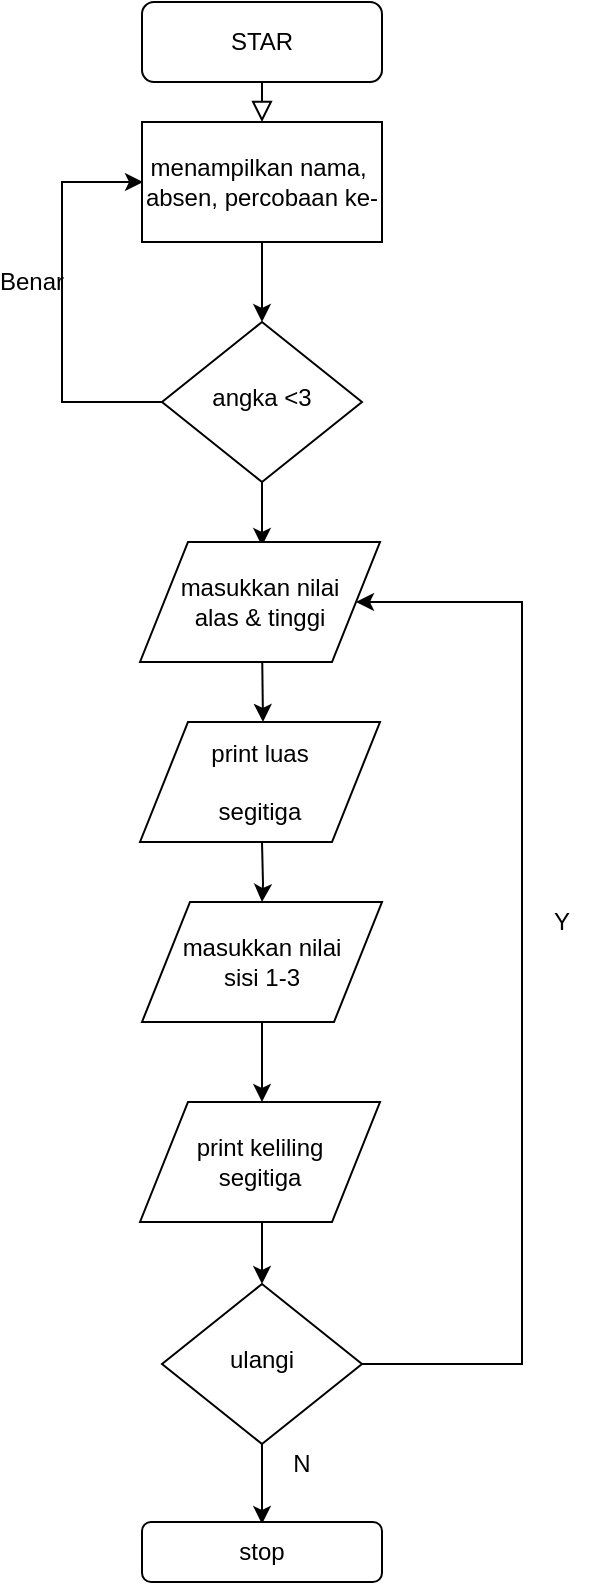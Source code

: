 <mxfile version="12.9.10" type="github">
  <diagram id="C5RBs43oDa-KdzZeNtuy" name="Page-1">
    <mxGraphModel dx="868" dy="482" grid="1" gridSize="10" guides="1" tooltips="1" connect="1" arrows="1" fold="1" page="1" pageScale="1" pageWidth="827" pageHeight="1169" math="0" shadow="0">
      <root>
        <mxCell id="WIyWlLk6GJQsqaUBKTNV-0" />
        <mxCell id="WIyWlLk6GJQsqaUBKTNV-1" parent="WIyWlLk6GJQsqaUBKTNV-0" />
        <mxCell id="WIyWlLk6GJQsqaUBKTNV-2" value="" style="rounded=0;html=1;jettySize=auto;orthogonalLoop=1;fontSize=11;endArrow=block;endFill=0;endSize=8;strokeWidth=1;shadow=0;labelBackgroundColor=none;edgeStyle=orthogonalEdgeStyle;" parent="WIyWlLk6GJQsqaUBKTNV-1" source="WIyWlLk6GJQsqaUBKTNV-3" edge="1">
          <mxGeometry relative="1" as="geometry">
            <mxPoint x="170" y="130" as="targetPoint" />
          </mxGeometry>
        </mxCell>
        <mxCell id="WIyWlLk6GJQsqaUBKTNV-3" value="STAR" style="rounded=1;whiteSpace=wrap;html=1;fontSize=12;glass=0;strokeWidth=1;shadow=0;" parent="WIyWlLk6GJQsqaUBKTNV-1" vertex="1">
          <mxGeometry x="110" y="70" width="120" height="40" as="geometry" />
        </mxCell>
        <mxCell id="-f3DcMSsLJ35n2mf3U7n-2" style="edgeStyle=orthogonalEdgeStyle;rounded=0;orthogonalLoop=1;jettySize=auto;html=1;" edge="1" parent="WIyWlLk6GJQsqaUBKTNV-1" source="WIyWlLk6GJQsqaUBKTNV-10">
          <mxGeometry relative="1" as="geometry">
            <mxPoint x="110.5" y="160" as="targetPoint" />
            <Array as="points">
              <mxPoint x="70" y="270" />
              <mxPoint x="70" y="160" />
            </Array>
          </mxGeometry>
        </mxCell>
        <mxCell id="WIyWlLk6GJQsqaUBKTNV-10" value="angka &amp;lt;3" style="rhombus;whiteSpace=wrap;html=1;shadow=0;fontFamily=Helvetica;fontSize=12;align=center;strokeWidth=1;spacing=6;spacingTop=-4;" parent="WIyWlLk6GJQsqaUBKTNV-1" vertex="1">
          <mxGeometry x="120" y="230" width="100" height="80" as="geometry" />
        </mxCell>
        <mxCell id="nWGJUwEd8Jo88T0-Rqaq-0" value="" style="endArrow=classic;html=1;exitX=0.5;exitY=1;exitDx=0;exitDy=0;" parent="WIyWlLk6GJQsqaUBKTNV-1" edge="1">
          <mxGeometry width="50" height="50" relative="1" as="geometry">
            <mxPoint x="170" y="390" as="sourcePoint" />
            <mxPoint x="170.5" y="430" as="targetPoint" />
          </mxGeometry>
        </mxCell>
        <mxCell id="nWGJUwEd8Jo88T0-Rqaq-4" value="" style="endArrow=classic;html=1;exitX=0.5;exitY=1;exitDx=0;exitDy=0;" parent="WIyWlLk6GJQsqaUBKTNV-1" source="WIyWlLk6GJQsqaUBKTNV-10" edge="1">
          <mxGeometry width="50" height="50" relative="1" as="geometry">
            <mxPoint x="169.5" y="330" as="sourcePoint" />
            <mxPoint x="170" y="342" as="targetPoint" />
          </mxGeometry>
        </mxCell>
        <mxCell id="nWGJUwEd8Jo88T0-Rqaq-19" value="" style="endArrow=classic;html=1;exitX=0.5;exitY=1;exitDx=0;exitDy=0;" parent="WIyWlLk6GJQsqaUBKTNV-1" edge="1" source="-f3DcMSsLJ35n2mf3U7n-16">
          <mxGeometry width="50" height="50" relative="1" as="geometry">
            <mxPoint x="336.5" y="781" as="sourcePoint" />
            <mxPoint x="170" y="831" as="targetPoint" />
            <Array as="points" />
          </mxGeometry>
        </mxCell>
        <mxCell id="MB96RuQ5LBltIbgWyLJj-8" value="stop" style="rounded=1;whiteSpace=wrap;html=1;" parent="WIyWlLk6GJQsqaUBKTNV-1" vertex="1">
          <mxGeometry x="110" y="830" width="120" height="30" as="geometry" />
        </mxCell>
        <mxCell id="-f3DcMSsLJ35n2mf3U7n-4" value="Benar" style="text;html=1;strokeColor=none;fillColor=none;align=center;verticalAlign=middle;whiteSpace=wrap;rounded=0;" vertex="1" parent="WIyWlLk6GJQsqaUBKTNV-1">
          <mxGeometry x="40" y="180" width="30" height="60" as="geometry" />
        </mxCell>
        <mxCell id="-f3DcMSsLJ35n2mf3U7n-5" value="masukkan nilai &lt;br&gt;alas &amp;amp; tinggi" style="shape=parallelogram;perimeter=parallelogramPerimeter;whiteSpace=wrap;html=1;" vertex="1" parent="WIyWlLk6GJQsqaUBKTNV-1">
          <mxGeometry x="109" y="340" width="120" height="60" as="geometry" />
        </mxCell>
        <mxCell id="-f3DcMSsLJ35n2mf3U7n-9" style="edgeStyle=orthogonalEdgeStyle;rounded=0;orthogonalLoop=1;jettySize=auto;html=1;entryX=0.5;entryY=0;entryDx=0;entryDy=0;" edge="1" parent="WIyWlLk6GJQsqaUBKTNV-1" source="-f3DcMSsLJ35n2mf3U7n-8" target="WIyWlLk6GJQsqaUBKTNV-10">
          <mxGeometry relative="1" as="geometry" />
        </mxCell>
        <mxCell id="-f3DcMSsLJ35n2mf3U7n-8" value="&lt;span&gt;menampilkan nama,&amp;nbsp;&lt;/span&gt;&lt;br&gt;&lt;span&gt;absen, percobaan ke-&lt;/span&gt;" style="rounded=0;whiteSpace=wrap;html=1;" vertex="1" parent="WIyWlLk6GJQsqaUBKTNV-1">
          <mxGeometry x="110" y="130" width="120" height="60" as="geometry" />
        </mxCell>
        <mxCell id="-f3DcMSsLJ35n2mf3U7n-13" style="edgeStyle=orthogonalEdgeStyle;rounded=0;orthogonalLoop=1;jettySize=auto;html=1;" edge="1" parent="WIyWlLk6GJQsqaUBKTNV-1" target="-f3DcMSsLJ35n2mf3U7n-11">
          <mxGeometry relative="1" as="geometry">
            <mxPoint x="170" y="490" as="sourcePoint" />
          </mxGeometry>
        </mxCell>
        <mxCell id="-f3DcMSsLJ35n2mf3U7n-15" style="edgeStyle=orthogonalEdgeStyle;rounded=0;orthogonalLoop=1;jettySize=auto;html=1;" edge="1" parent="WIyWlLk6GJQsqaUBKTNV-1" source="-f3DcMSsLJ35n2mf3U7n-11">
          <mxGeometry relative="1" as="geometry">
            <mxPoint x="170" y="620" as="targetPoint" />
          </mxGeometry>
        </mxCell>
        <mxCell id="-f3DcMSsLJ35n2mf3U7n-11" value="masukkan nilai &lt;br&gt;sisi 1-3" style="shape=parallelogram;perimeter=parallelogramPerimeter;whiteSpace=wrap;html=1;" vertex="1" parent="WIyWlLk6GJQsqaUBKTNV-1">
          <mxGeometry x="110" y="520" width="120" height="60" as="geometry" />
        </mxCell>
        <mxCell id="-f3DcMSsLJ35n2mf3U7n-23" style="edgeStyle=orthogonalEdgeStyle;rounded=0;orthogonalLoop=1;jettySize=auto;html=1;entryX=0.5;entryY=0;entryDx=0;entryDy=0;" edge="1" parent="WIyWlLk6GJQsqaUBKTNV-1" target="-f3DcMSsLJ35n2mf3U7n-16">
          <mxGeometry relative="1" as="geometry">
            <mxPoint x="170" y="680" as="sourcePoint" />
          </mxGeometry>
        </mxCell>
        <mxCell id="-f3DcMSsLJ35n2mf3U7n-19" style="edgeStyle=orthogonalEdgeStyle;rounded=0;orthogonalLoop=1;jettySize=auto;html=1;entryX=1;entryY=0.5;entryDx=0;entryDy=0;" edge="1" parent="WIyWlLk6GJQsqaUBKTNV-1" source="-f3DcMSsLJ35n2mf3U7n-16" target="-f3DcMSsLJ35n2mf3U7n-5">
          <mxGeometry relative="1" as="geometry">
            <mxPoint x="300" y="370" as="targetPoint" />
            <Array as="points">
              <mxPoint x="300" y="751" />
              <mxPoint x="300" y="370" />
            </Array>
          </mxGeometry>
        </mxCell>
        <mxCell id="-f3DcMSsLJ35n2mf3U7n-16" value="ulangi" style="rhombus;whiteSpace=wrap;html=1;shadow=0;fontFamily=Helvetica;fontSize=12;align=center;strokeWidth=1;spacing=6;spacingTop=-4;" vertex="1" parent="WIyWlLk6GJQsqaUBKTNV-1">
          <mxGeometry x="120" y="711" width="100" height="80" as="geometry" />
        </mxCell>
        <mxCell id="-f3DcMSsLJ35n2mf3U7n-20" value="Y" style="text;html=1;strokeColor=none;fillColor=none;align=center;verticalAlign=middle;whiteSpace=wrap;rounded=0;" vertex="1" parent="WIyWlLk6GJQsqaUBKTNV-1">
          <mxGeometry x="300" y="520" width="40" height="20" as="geometry" />
        </mxCell>
        <mxCell id="-f3DcMSsLJ35n2mf3U7n-21" value="N" style="text;html=1;strokeColor=none;fillColor=none;align=center;verticalAlign=middle;whiteSpace=wrap;rounded=0;" vertex="1" parent="WIyWlLk6GJQsqaUBKTNV-1">
          <mxGeometry x="170" y="791" width="40" height="20" as="geometry" />
        </mxCell>
        <mxCell id="-f3DcMSsLJ35n2mf3U7n-27" value="print keliling &lt;br&gt;segitiga" style="shape=parallelogram;perimeter=parallelogramPerimeter;whiteSpace=wrap;html=1;" vertex="1" parent="WIyWlLk6GJQsqaUBKTNV-1">
          <mxGeometry x="109" y="620" width="120" height="60" as="geometry" />
        </mxCell>
        <mxCell id="-f3DcMSsLJ35n2mf3U7n-28" value="print luas &lt;br&gt;&lt;br&gt;segitiga" style="shape=parallelogram;perimeter=parallelogramPerimeter;whiteSpace=wrap;html=1;" vertex="1" parent="WIyWlLk6GJQsqaUBKTNV-1">
          <mxGeometry x="109" y="430" width="120" height="60" as="geometry" />
        </mxCell>
      </root>
    </mxGraphModel>
  </diagram>
</mxfile>
